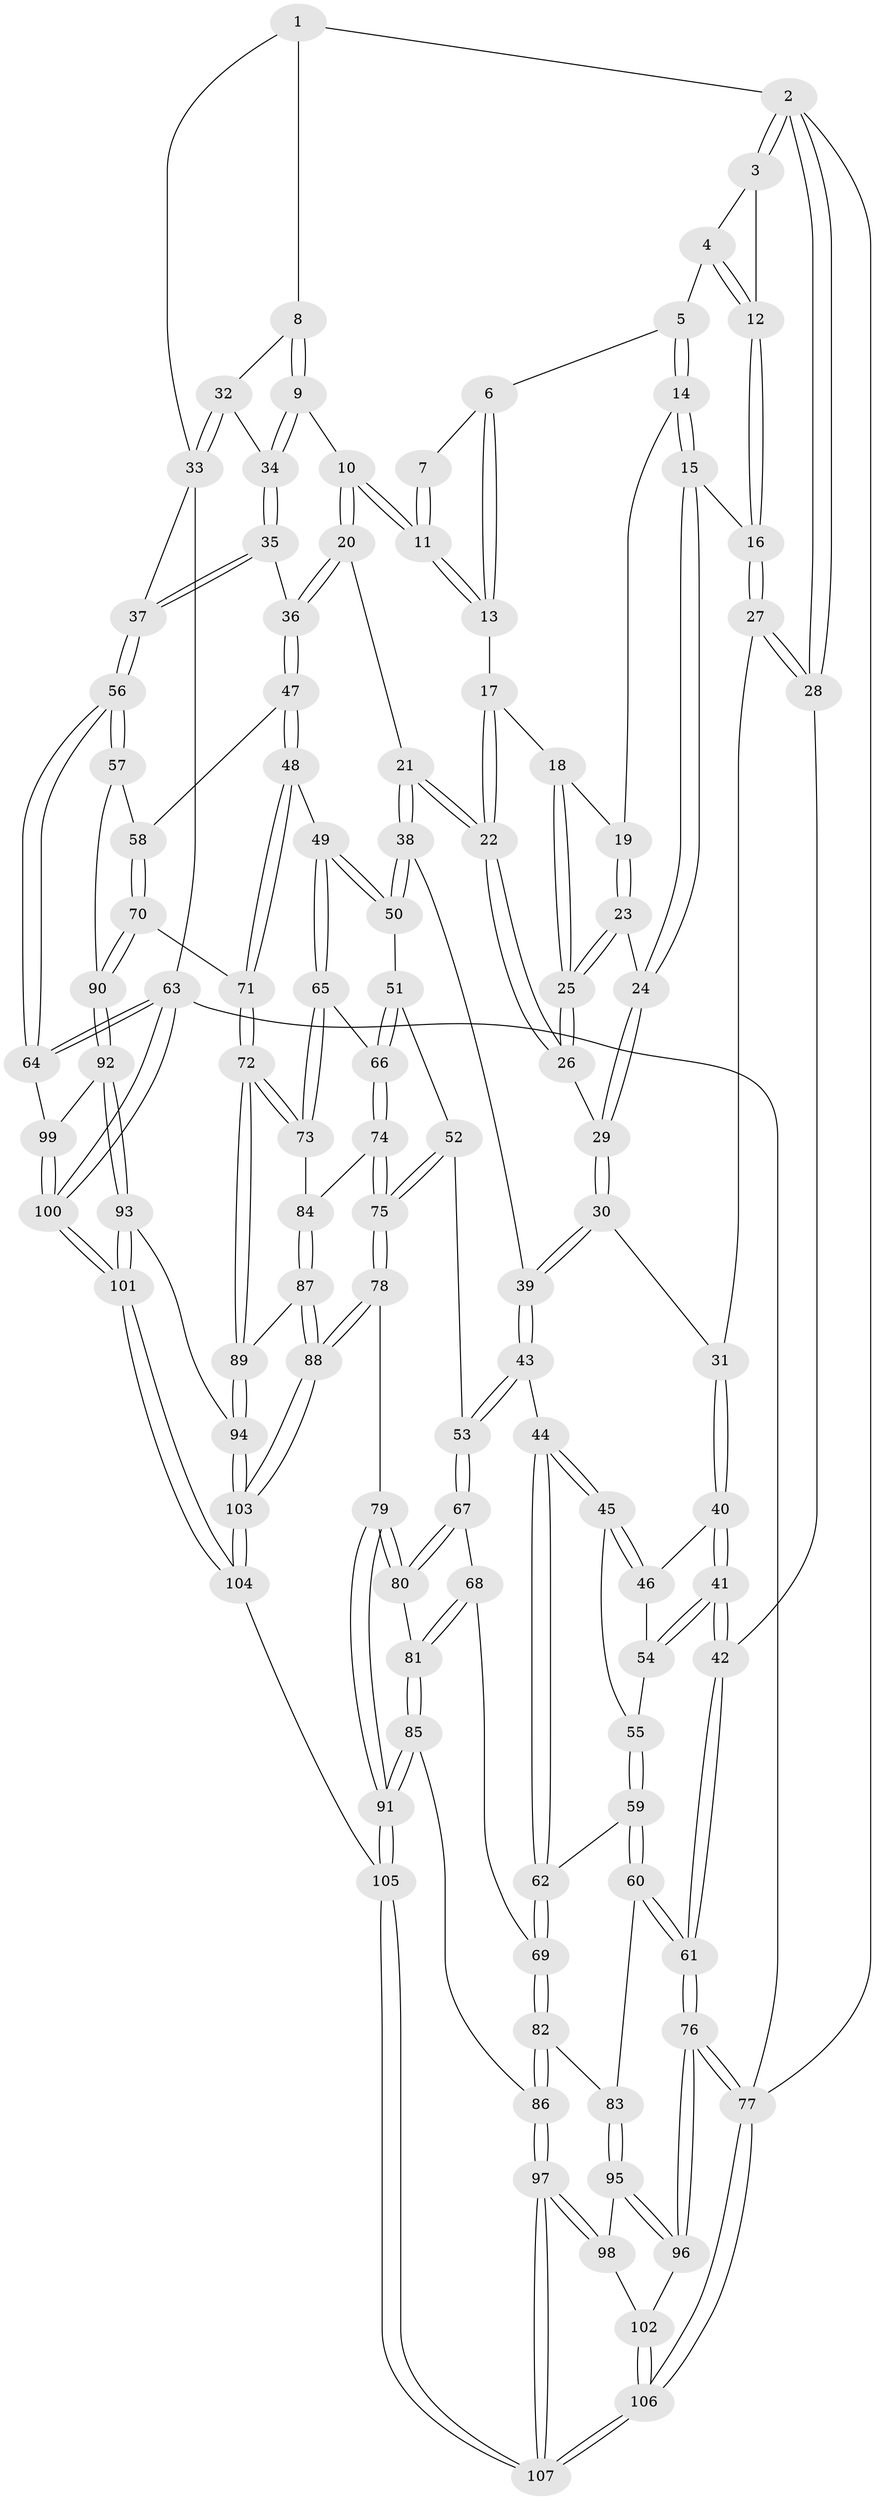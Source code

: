 // Generated by graph-tools (version 1.1) at 2025/03/03/09/25 03:03:12]
// undirected, 107 vertices, 264 edges
graph export_dot {
graph [start="1"]
  node [color=gray90,style=filled];
  1 [pos="+0.7784405405214715+0"];
  2 [pos="+0+0"];
  3 [pos="+0+0"];
  4 [pos="+0.2943741787541811+0"];
  5 [pos="+0.3174923737341124+0"];
  6 [pos="+0.40674034067881365+0"];
  7 [pos="+0.7529138437983719+0"];
  8 [pos="+0.9212103869272606+0.1956662497803784"];
  9 [pos="+0.7264285128422252+0.2610729887995906"];
  10 [pos="+0.6900240186354851+0.26843670512072326"];
  11 [pos="+0.6512381017976077+0.16867332541826563"];
  12 [pos="+0.13629291437876642+0.14379197671285987"];
  13 [pos="+0.48936377741191944+0.08346113387873479"];
  14 [pos="+0.29195562948167497+0.08712946224095068"];
  15 [pos="+0.16540437740397587+0.1935341164591016"];
  16 [pos="+0.13768760931306953+0.18949074479603248"];
  17 [pos="+0.4109874141301225+0.1564094006684697"];
  18 [pos="+0.3790511249495649+0.16564448455786115"];
  19 [pos="+0.3781318187823013+0.1654543347333634"];
  20 [pos="+0.6460801472825579+0.34416043704481597"];
  21 [pos="+0.5835222630886442+0.38627294132550105"];
  22 [pos="+0.5831506108919714+0.38607524942456956"];
  23 [pos="+0.2777375108485313+0.24503827326449473"];
  24 [pos="+0.23334103194160333+0.2526385077655173"];
  25 [pos="+0.3936313016541013+0.300977949428794"];
  26 [pos="+0.41120109833327334+0.3275039071433442"];
  27 [pos="+0.03900535007227458+0.2294442129300759"];
  28 [pos="+0+0.272636959363736"];
  29 [pos="+0.2551705645517701+0.3930735216750969"];
  30 [pos="+0.24100136170579975+0.42653994637472603"];
  31 [pos="+0.2096071674539019+0.4413187572690247"];
  32 [pos="+0.9997173071215489+0.20923717436819667"];
  33 [pos="+1+0.1907052831690055"];
  34 [pos="+0.9205495637405031+0.43026323676740313"];
  35 [pos="+0.9249377380461098+0.4939082885980225"];
  36 [pos="+0.8546152428691616+0.5409505809352094"];
  37 [pos="+1+0.4944440781051992"];
  38 [pos="+0.5572747744633932+0.45196041394825975"];
  39 [pos="+0.38371252322366195+0.5240861413969945"];
  40 [pos="+0.20950002272094476+0.44142073007093385"];
  41 [pos="+0+0.4912040133182224"];
  42 [pos="+0+0.48839358469099575"];
  43 [pos="+0.3430975773175173+0.6272682048611583"];
  44 [pos="+0.24904439814213178+0.6480260250263766"];
  45 [pos="+0.21862161647587824+0.6240148486108896"];
  46 [pos="+0.19616422632017916+0.5755842152120259"];
  47 [pos="+0.8460171369538952+0.6136811749492396"];
  48 [pos="+0.7564084230331956+0.6652006803230961"];
  49 [pos="+0.6994140367141599+0.6541337208422828"];
  50 [pos="+0.5835391767043079+0.566116031689343"];
  51 [pos="+0.5390267326600225+0.6470475200922238"];
  52 [pos="+0.4323650288228343+0.7010564430090566"];
  53 [pos="+0.40332801384117933+0.7021880940942844"];
  54 [pos="+0.05414859593669152+0.5716135583834728"];
  55 [pos="+0.12639210950458812+0.6589403706188676"];
  56 [pos="+1+0.7112496141835707"];
  57 [pos="+1+0.7077896570758264"];
  58 [pos="+0.90583131260173+0.6652143635109697"];
  59 [pos="+0.08272703723052104+0.7357706037916806"];
  60 [pos="+0.04417458696792183+0.7609318633673796"];
  61 [pos="+0+0.7226422631153895"];
  62 [pos="+0.22968369034038866+0.7272973924732139"];
  63 [pos="+1+1"];
  64 [pos="+1+0.7963740815470228"];
  65 [pos="+0.64110358596651+0.7428272186176217"];
  66 [pos="+0.572983253784757+0.7641895019322785"];
  67 [pos="+0.3906596294877382+0.7377389340981659"];
  68 [pos="+0.3676286499790139+0.7537584122207226"];
  69 [pos="+0.24226931958676204+0.7745885384244813"];
  70 [pos="+0.8690465500715914+0.8236145517340187"];
  71 [pos="+0.764489838059611+0.8003848550932665"];
  72 [pos="+0.7278342528848148+0.8362932116257832"];
  73 [pos="+0.6876137371899287+0.8105618521143764"];
  74 [pos="+0.5657555957848827+0.7809691852251265"];
  75 [pos="+0.5235925885823577+0.8041718707829701"];
  76 [pos="+0+0.8953160185524639"];
  77 [pos="+0+1"];
  78 [pos="+0.48375256917910897+0.8708895884396705"];
  79 [pos="+0.4459456806033978+0.8620549859386712"];
  80 [pos="+0.42441602788509547+0.8278437205793118"];
  81 [pos="+0.3369192170836334+0.8252961846323326"];
  82 [pos="+0.23884053998255939+0.7977243287536555"];
  83 [pos="+0.11616445747372113+0.8366881580964481"];
  84 [pos="+0.5965818469484255+0.8120416162760259"];
  85 [pos="+0.28543807254773207+0.8818718029959484"];
  86 [pos="+0.2843734119682005+0.881725343340915"];
  87 [pos="+0.6119214765179486+0.8610545376314308"];
  88 [pos="+0.5323195855542755+0.957764205423257"];
  89 [pos="+0.7164331594687802+0.8778283994784047"];
  90 [pos="+0.8846827315842233+0.841419737203578"];
  91 [pos="+0.3452457780805967+0.9132242351718218"];
  92 [pos="+0.886322302716667+0.8462744239050601"];
  93 [pos="+0.8458720349526505+0.9547651750926436"];
  94 [pos="+0.7186717845508809+0.9012345412365084"];
  95 [pos="+0.11874759522170579+0.8664307161334421"];
  96 [pos="+0.00925930121900988+0.9115145119451832"];
  97 [pos="+0.2001948696470713+0.9622317959243659"];
  98 [pos="+0.12362701154035988+0.881125544668902"];
  99 [pos="+0.9412170874736298+0.8710217978013599"];
  100 [pos="+1+1"];
  101 [pos="+1+1"];
  102 [pos="+0.07355573003032889+0.9375070530797329"];
  103 [pos="+0.5702804685984674+1"];
  104 [pos="+0.5588734070414929+1"];
  105 [pos="+0.4467053617842293+1"];
  106 [pos="+0.08811890111648128+1"];
  107 [pos="+0.14391421364123122+1"];
  1 -- 2;
  1 -- 8;
  1 -- 33;
  2 -- 3;
  2 -- 3;
  2 -- 28;
  2 -- 28;
  2 -- 77;
  3 -- 4;
  3 -- 12;
  4 -- 5;
  4 -- 12;
  4 -- 12;
  5 -- 6;
  5 -- 14;
  5 -- 14;
  6 -- 7;
  6 -- 13;
  6 -- 13;
  7 -- 11;
  7 -- 11;
  8 -- 9;
  8 -- 9;
  8 -- 32;
  9 -- 10;
  9 -- 34;
  9 -- 34;
  10 -- 11;
  10 -- 11;
  10 -- 20;
  10 -- 20;
  11 -- 13;
  11 -- 13;
  12 -- 16;
  12 -- 16;
  13 -- 17;
  14 -- 15;
  14 -- 15;
  14 -- 19;
  15 -- 16;
  15 -- 24;
  15 -- 24;
  16 -- 27;
  16 -- 27;
  17 -- 18;
  17 -- 22;
  17 -- 22;
  18 -- 19;
  18 -- 25;
  18 -- 25;
  19 -- 23;
  19 -- 23;
  20 -- 21;
  20 -- 36;
  20 -- 36;
  21 -- 22;
  21 -- 22;
  21 -- 38;
  21 -- 38;
  22 -- 26;
  22 -- 26;
  23 -- 24;
  23 -- 25;
  23 -- 25;
  24 -- 29;
  24 -- 29;
  25 -- 26;
  25 -- 26;
  26 -- 29;
  27 -- 28;
  27 -- 28;
  27 -- 31;
  28 -- 42;
  29 -- 30;
  29 -- 30;
  30 -- 31;
  30 -- 39;
  30 -- 39;
  31 -- 40;
  31 -- 40;
  32 -- 33;
  32 -- 33;
  32 -- 34;
  33 -- 37;
  33 -- 63;
  34 -- 35;
  34 -- 35;
  35 -- 36;
  35 -- 37;
  35 -- 37;
  36 -- 47;
  36 -- 47;
  37 -- 56;
  37 -- 56;
  38 -- 39;
  38 -- 50;
  38 -- 50;
  39 -- 43;
  39 -- 43;
  40 -- 41;
  40 -- 41;
  40 -- 46;
  41 -- 42;
  41 -- 42;
  41 -- 54;
  41 -- 54;
  42 -- 61;
  42 -- 61;
  43 -- 44;
  43 -- 53;
  43 -- 53;
  44 -- 45;
  44 -- 45;
  44 -- 62;
  44 -- 62;
  45 -- 46;
  45 -- 46;
  45 -- 55;
  46 -- 54;
  47 -- 48;
  47 -- 48;
  47 -- 58;
  48 -- 49;
  48 -- 71;
  48 -- 71;
  49 -- 50;
  49 -- 50;
  49 -- 65;
  49 -- 65;
  50 -- 51;
  51 -- 52;
  51 -- 66;
  51 -- 66;
  52 -- 53;
  52 -- 75;
  52 -- 75;
  53 -- 67;
  53 -- 67;
  54 -- 55;
  55 -- 59;
  55 -- 59;
  56 -- 57;
  56 -- 57;
  56 -- 64;
  56 -- 64;
  57 -- 58;
  57 -- 90;
  58 -- 70;
  58 -- 70;
  59 -- 60;
  59 -- 60;
  59 -- 62;
  60 -- 61;
  60 -- 61;
  60 -- 83;
  61 -- 76;
  61 -- 76;
  62 -- 69;
  62 -- 69;
  63 -- 64;
  63 -- 64;
  63 -- 100;
  63 -- 100;
  63 -- 77;
  64 -- 99;
  65 -- 66;
  65 -- 73;
  65 -- 73;
  66 -- 74;
  66 -- 74;
  67 -- 68;
  67 -- 80;
  67 -- 80;
  68 -- 69;
  68 -- 81;
  68 -- 81;
  69 -- 82;
  69 -- 82;
  70 -- 71;
  70 -- 90;
  70 -- 90;
  71 -- 72;
  71 -- 72;
  72 -- 73;
  72 -- 73;
  72 -- 89;
  72 -- 89;
  73 -- 84;
  74 -- 75;
  74 -- 75;
  74 -- 84;
  75 -- 78;
  75 -- 78;
  76 -- 77;
  76 -- 77;
  76 -- 96;
  76 -- 96;
  77 -- 106;
  77 -- 106;
  78 -- 79;
  78 -- 88;
  78 -- 88;
  79 -- 80;
  79 -- 80;
  79 -- 91;
  79 -- 91;
  80 -- 81;
  81 -- 85;
  81 -- 85;
  82 -- 83;
  82 -- 86;
  82 -- 86;
  83 -- 95;
  83 -- 95;
  84 -- 87;
  84 -- 87;
  85 -- 86;
  85 -- 91;
  85 -- 91;
  86 -- 97;
  86 -- 97;
  87 -- 88;
  87 -- 88;
  87 -- 89;
  88 -- 103;
  88 -- 103;
  89 -- 94;
  89 -- 94;
  90 -- 92;
  90 -- 92;
  91 -- 105;
  91 -- 105;
  92 -- 93;
  92 -- 93;
  92 -- 99;
  93 -- 94;
  93 -- 101;
  93 -- 101;
  94 -- 103;
  94 -- 103;
  95 -- 96;
  95 -- 96;
  95 -- 98;
  96 -- 102;
  97 -- 98;
  97 -- 98;
  97 -- 107;
  97 -- 107;
  98 -- 102;
  99 -- 100;
  99 -- 100;
  100 -- 101;
  100 -- 101;
  101 -- 104;
  101 -- 104;
  102 -- 106;
  102 -- 106;
  103 -- 104;
  103 -- 104;
  104 -- 105;
  105 -- 107;
  105 -- 107;
  106 -- 107;
  106 -- 107;
}
